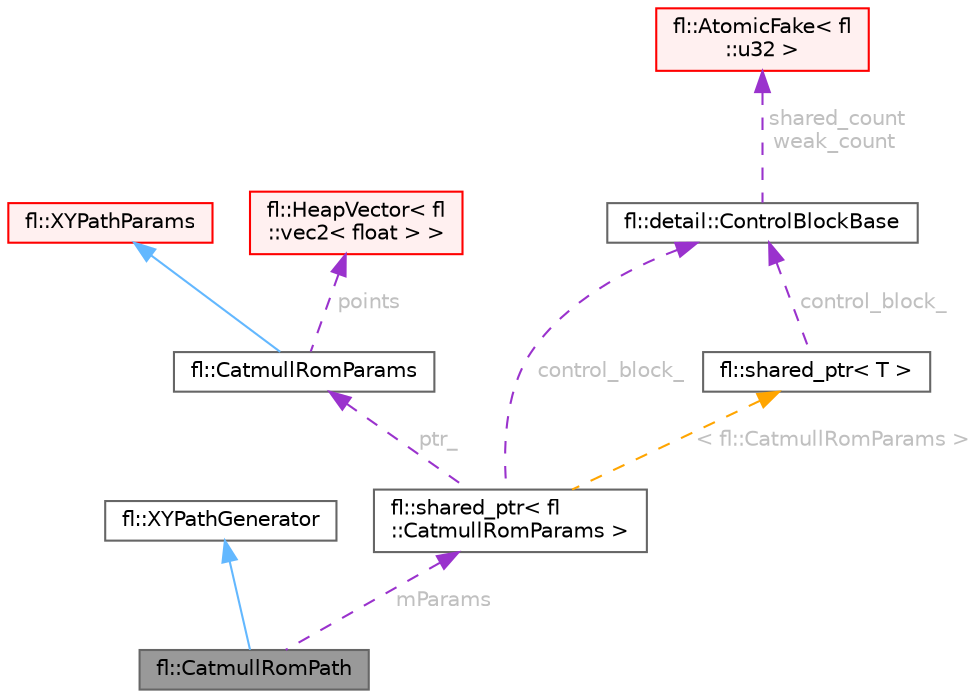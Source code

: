 digraph "fl::CatmullRomPath"
{
 // INTERACTIVE_SVG=YES
 // LATEX_PDF_SIZE
  bgcolor="transparent";
  edge [fontname=Helvetica,fontsize=10,labelfontname=Helvetica,labelfontsize=10];
  node [fontname=Helvetica,fontsize=10,shape=box,height=0.2,width=0.4];
  Node1 [id="Node000001",label="fl::CatmullRomPath",height=0.2,width=0.4,color="gray40", fillcolor="grey60", style="filled", fontcolor="black",tooltip="Catmull–Rom spline through arbitrary points."];
  Node2 -> Node1 [id="edge1_Node000001_Node000002",dir="back",color="steelblue1",style="solid",tooltip=" "];
  Node2 [id="Node000002",label="fl::XYPathGenerator",height=0.2,width=0.4,color="gray40", fillcolor="white", style="filled",URL="$d9/d43/classfl_1_1_x_y_path_generator.html",tooltip=" "];
  Node3 -> Node1 [id="edge2_Node000001_Node000003",dir="back",color="darkorchid3",style="dashed",tooltip=" ",label=" mParams",fontcolor="grey" ];
  Node3 [id="Node000003",label="fl::shared_ptr\< fl\l::CatmullRomParams \>",height=0.2,width=0.4,color="gray40", fillcolor="white", style="filled",URL="$d1/d74/classfl_1_1shared__ptr.html",tooltip=" "];
  Node4 -> Node3 [id="edge3_Node000003_Node000004",dir="back",color="darkorchid3",style="dashed",tooltip=" ",label=" ptr_",fontcolor="grey" ];
  Node4 [id="Node000004",label="fl::CatmullRomParams",height=0.2,width=0.4,color="gray40", fillcolor="white", style="filled",URL="$d8/d11/classfl_1_1_catmull_rom_params.html",tooltip=" "];
  Node5 -> Node4 [id="edge4_Node000004_Node000005",dir="back",color="steelblue1",style="solid",tooltip=" "];
  Node5 [id="Node000005",label="fl::XYPathParams",height=0.2,width=0.4,color="red", fillcolor="#FFF0F0", style="filled",URL="$da/d32/classfl_1_1_x_y_path_params.html",tooltip=" "];
  Node8 -> Node4 [id="edge5_Node000004_Node000008",dir="back",color="darkorchid3",style="dashed",tooltip=" ",label=" points",fontcolor="grey" ];
  Node8 [id="Node000008",label="fl::HeapVector\< fl\l::vec2\< float \> \>",height=0.2,width=0.4,color="red", fillcolor="#FFF0F0", style="filled",URL="$db/ddd/classfl_1_1_heap_vector.html",tooltip=" "];
  Node14 -> Node3 [id="edge6_Node000003_Node000014",dir="back",color="darkorchid3",style="dashed",tooltip=" ",label=" control_block_",fontcolor="grey" ];
  Node14 [id="Node000014",label="fl::detail::ControlBlockBase",height=0.2,width=0.4,color="gray40", fillcolor="white", style="filled",URL="$d4/dc0/structfl_1_1detail_1_1_control_block_base.html",tooltip=" "];
  Node15 -> Node14 [id="edge7_Node000014_Node000015",dir="back",color="darkorchid3",style="dashed",tooltip=" ",label=" shared_count\nweak_count",fontcolor="grey" ];
  Node15 [id="Node000015",label="fl::AtomicFake\< fl\l::u32 \>",height=0.2,width=0.4,color="red", fillcolor="#FFF0F0", style="filled",URL="$da/d98/classfl_1_1_atomic_fake.html",tooltip=" "];
  Node17 -> Node3 [id="edge8_Node000003_Node000017",dir="back",color="orange",style="dashed",tooltip=" ",label=" \< fl::CatmullRomParams \>",fontcolor="grey" ];
  Node17 [id="Node000017",label="fl::shared_ptr\< T \>",height=0.2,width=0.4,color="gray40", fillcolor="white", style="filled",URL="$d1/d74/classfl_1_1shared__ptr.html",tooltip=" "];
  Node14 -> Node17 [id="edge9_Node000017_Node000014",dir="back",color="darkorchid3",style="dashed",tooltip=" ",label=" control_block_",fontcolor="grey" ];
}

